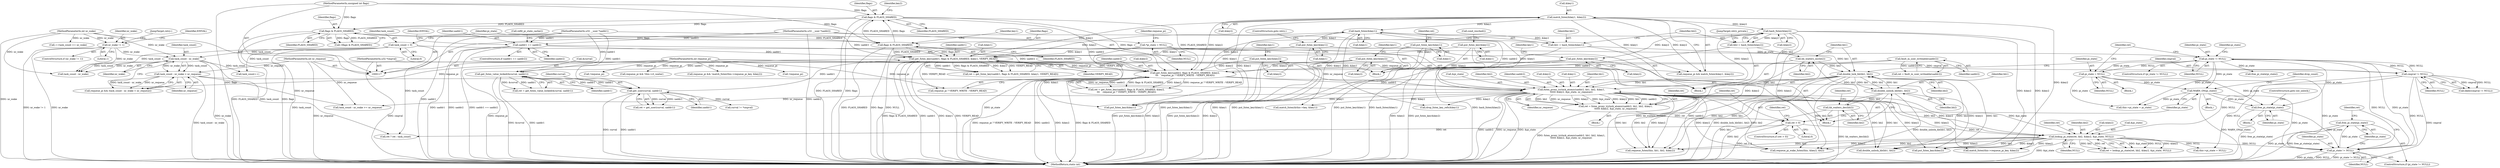 digraph "0_linux_e9c243a5a6de0be8e584c604d353412584b592f8@API" {
"1000545" [label="(Call,free_pi_state(pi_state))"];
"1000542" [label="(Call,pi_state != NULL)"];
"1000181" [label="(Call,pi_state = NULL)"];
"1000175" [label="(Call,pi_state != NULL)"];
"1000144" [label="(Call,*pi_state = NULL)"];
"1000251" [label="(Call,cmpval != NULL)"];
"1000123" [label="(MethodParameterIn,u32 *cmpval)"];
"1000330" [label="(Call,WARN_ON(pi_state))"];
"1000507" [label="(Call,free_pi_state(pi_state))"];
"1000338" [label="(Call,lookup_pi_state(ret, hb2, &key2, &pi_state, NULL))"];
"1000326" [label="(Call,ret > 0)"];
"1000312" [label="(Call,ret = futex_proxy_trylock_atomic(uaddr2, hb1, hb2, &key1,\n\t\t\t\t\t\t &key2, &pi_state, nr_requeue))"];
"1000314" [label="(Call,futex_proxy_trylock_atomic(uaddr2, hb1, hb2, &key1,\n\t\t\t\t\t\t &key2, &pi_state, nr_requeue))"];
"1000202" [label="(Call,get_futex_key(uaddr2, flags & FLAGS_SHARED, &key2,\n\t\t\t    requeue_pi ? VERIFY_WRITE : VERIFY_READ))"];
"1000155" [label="(Call,uaddr1 == uaddr2)"];
"1000118" [label="(MethodParameterIn,u32 __user *uaddr1)"];
"1000120" [label="(MethodParameterIn,u32 __user *uaddr2)"];
"1000365" [label="(Call,fault_in_user_writeable(uaddr2))"];
"1000204" [label="(Call,flags & FLAGS_SHARED)"];
"1000188" [label="(Call,flags & FLAGS_SHARED)"];
"1000281" [label="(Call,flags & FLAGS_SHARED)"];
"1000119" [label="(MethodParameterIn,unsigned int flags)"];
"1000285" [label="(Call,put_futex_key(&key2))"];
"1000240" [label="(Call,hash_futex(&key2))"];
"1000222" [label="(Call,match_futex(&key1, &key2))"];
"1000186" [label="(Call,get_futex_key(uaddr1, flags & FLAGS_SHARED, &key1, VERIFY_READ))"];
"1000273" [label="(Call,get_user(curval, uaddr1))"];
"1000258" [label="(Call,get_futex_value_locked(&curval, uaddr1))"];
"1000360" [label="(Call,put_futex_key(&key1))"];
"1000288" [label="(Call,put_futex_key(&key1))"];
"1000235" [label="(Call,hash_futex(&key1))"];
"1000381" [label="(Call,put_futex_key(&key1))"];
"1000378" [label="(Call,put_futex_key(&key2))"];
"1000357" [label="(Call,put_futex_key(&key2))"];
"1000124" [label="(MethodParameterIn,int requeue_pi)"];
"1000246" [label="(Call,double_lock_hb(hb1, hb2))"];
"1000266" [label="(Call,double_unlock_hb(hb1, hb2))"];
"1000233" [label="(Call,hb1 = hash_futex(&key1))"];
"1000244" [label="(Call,hb_waiters_inc(hb2))"];
"1000238" [label="(Call,hb2 = hash_futex(&key2))"];
"1000269" [label="(Call,hb_waiters_dec(hb2))"];
"1000306" [label="(Call,task_count - nr_wake < nr_requeue)"];
"1000307" [label="(Call,task_count - nr_wake)"];
"1000139" [label="(Call,task_count = 0)"];
"1000167" [label="(Call,nr_wake != 1)"];
"1000121" [label="(MethodParameterIn,int nr_wake)"];
"1000122" [label="(MethodParameterIn,int nr_requeue)"];
"1000251" [label="(Call,cmpval != NULL)"];
"1000509" [label="(ControlStructure,goto out_unlock;)"];
"1000258" [label="(Call,get_futex_value_locked(&curval, uaddr1))"];
"1000140" [label="(Identifier,task_count)"];
"1000537" [label="(Call,put_futex_key(&key1))"];
"1000172" [label="(Identifier,EINVAL)"];
"1000181" [label="(Call,pi_state = NULL)"];
"1000364" [label="(Identifier,ret)"];
"1000139" [label="(Call,task_count = 0)"];
"1000192" [label="(Identifier,key1)"];
"1000408" [label="(Call,requeue_pi && !this->rt_waiter)"];
"1000189" [label="(Identifier,flags)"];
"1000378" [label="(Call,put_futex_key(&key2))"];
"1000290" [label="(Identifier,key1)"];
"1000169" [label="(Literal,1)"];
"1000541" [label="(ControlStructure,if (pi_state != NULL))"];
"1000202" [label="(Call,get_futex_key(uaddr2, flags & FLAGS_SHARED, &key2,\n\t\t\t    requeue_pi ? VERIFY_WRITE : VERIFY_READ))"];
"1000174" [label="(ControlStructure,if (pi_state != NULL))"];
"1000121" [label="(MethodParameterIn,int nr_wake)"];
"1000340" [label="(Identifier,hb2)"];
"1000220" [label="(Call,requeue_pi && match_futex(&key1, &key2))"];
"1000122" [label="(MethodParameterIn,int nr_requeue)"];
"1000348" [label="(Block,)"];
"1000326" [label="(Call,ret > 0)"];
"1000269" [label="(Call,hb_waiters_dec(hb2))"];
"1000443" [label="(Call,requeue_pi && !match_futex(this->requeue_pi_key, &key2))"];
"1000124" [label="(MethodParameterIn,int requeue_pi)"];
"1000307" [label="(Call,task_count - nr_wake)"];
"1000313" [label="(Identifier,ret)"];
"1000316" [label="(Identifier,hb1)"];
"1000266" [label="(Call,double_unlock_hb(hb1, hb2))"];
"1000544" [label="(Identifier,NULL)"];
"1000250" [label="(Call,likely(cmpval != NULL))"];
"1000186" [label="(Call,get_futex_key(uaddr1, flags & FLAGS_SHARED, &key1, VERIFY_READ))"];
"1000182" [label="(Identifier,pi_state)"];
"1000162" [label="(Call,refill_pi_state_cache())"];
"1000209" [label="(Call,requeue_pi ? VERIFY_WRITE : VERIFY_READ)"];
"1000206" [label="(Identifier,FLAGS_SHARED)"];
"1000208" [label="(Identifier,key2)"];
"1000141" [label="(Literal,0)"];
"1000510" [label="(Call,requeue_futex(this, hb1, hb2, &key2))"];
"1000261" [label="(Identifier,uaddr1)"];
"1000252" [label="(Identifier,cmpval)"];
"1000244" [label="(Call,hb_waiters_inc(hb2))"];
"1000361" [label="(Call,&key1)"];
"1000363" [label="(Call,ret = fault_in_user_writeable(uaddr2))"];
"1000282" [label="(Identifier,flags)"];
"1000125" [label="(Block,)"];
"1000330" [label="(Call,WARN_ON(pi_state))"];
"1000291" [label="(ControlStructure,goto retry;)"];
"1000285" [label="(Call,put_futex_key(&key2))"];
"1000238" [label="(Call,hb2 = hash_futex(&key2))"];
"1000384" [label="(Call,cond_resched())"];
"1000271" [label="(Call,ret = get_user(curval, uaddr1))"];
"1000203" [label="(Identifier,uaddr2)"];
"1000223" [label="(Call,&key1)"];
"1000507" [label="(Call,free_pi_state(pi_state))"];
"1000338" [label="(Call,lookup_pi_state(ret, hb2, &key2, &pi_state, NULL))"];
"1000533" [label="(Call,put_futex_key(&key2))"];
"1000325" [label="(ControlStructure,if (ret > 0))"];
"1000322" [label="(Call,&pi_state)"];
"1000243" [label="(JumpTarget,retry_private:)"];
"1000365" [label="(Call,fault_in_user_writeable(uaddr2))"];
"1000331" [label="(Identifier,pi_state)"];
"1000501" [label="(Block,)"];
"1000286" [label="(Call,&key2)"];
"1000248" [label="(Identifier,hb2)"];
"1000358" [label="(Call,&key2)"];
"1000545" [label="(Call,free_pi_state(pi_state))"];
"1000160" [label="(Identifier,EINVAL)"];
"1000185" [label="(Identifier,ret)"];
"1000222" [label="(Call,match_futex(&key1, &key2))"];
"1000280" [label="(Call,!(flags & FLAGS_SHARED))"];
"1000247" [label="(Identifier,hb1)"];
"1000245" [label="(Identifier,hb2)"];
"1000293" [label="(Call,curval != *cmpval)"];
"1000502" [label="(Call,this->pi_state = NULL)"];
"1000166" [label="(ControlStructure,if (nr_wake != 1))"];
"1000253" [label="(Identifier,NULL)"];
"1000191" [label="(Call,&key1)"];
"1000379" [label="(Call,&key2)"];
"1000546" [label="(Identifier,pi_state)"];
"1000310" [label="(Identifier,nr_requeue)"];
"1000416" [label="(Call,!requeue_pi)"];
"1000383" [label="(Identifier,key1)"];
"1000333" [label="(Identifier,drop_count)"];
"1000360" [label="(Call,put_futex_key(&key1))"];
"1000552" [label="(MethodReturn,static int)"];
"1000177" [label="(Identifier,NULL)"];
"1000317" [label="(Identifier,hb2)"];
"1000306" [label="(Call,task_count - nr_wake < nr_requeue)"];
"1000341" [label="(Call,&key2)"];
"1000236" [label="(Call,&key1)"];
"1000270" [label="(Identifier,hb2)"];
"1000432" [label="(Call,++task_count <= nr_wake)"];
"1000466" [label="(Call,this->pi_state = pi_state)"];
"1000167" [label="(Call,nr_wake != 1)"];
"1000190" [label="(Identifier,FLAGS_SHARED)"];
"1000390" [label="(Call,task_count - nr_wake >= nr_requeue)"];
"1000265" [label="(Block,)"];
"1000382" [label="(Call,&key1)"];
"1000187" [label="(Identifier,uaddr1)"];
"1000508" [label="(Identifier,pi_state)"];
"1000183" [label="(Identifier,NULL)"];
"1000188" [label="(Call,flags & FLAGS_SHARED)"];
"1000283" [label="(Identifier,FLAGS_SHARED)"];
"1000152" [label="(Identifier,requeue_pi)"];
"1000204" [label="(Call,flags & FLAGS_SHARED)"];
"1000146" [label="(Identifier,NULL)"];
"1000328" [label="(Literal,0)"];
"1000256" [label="(Call,ret = get_futex_value_locked(&curval, uaddr1))"];
"1000436" [label="(Call,!requeue_pi)"];
"1000156" [label="(Identifier,uaddr1)"];
"1000118" [label="(MethodParameterIn,u32 __user *uaddr1)"];
"1000289" [label="(Call,&key1)"];
"1000357" [label="(Call,put_futex_key(&key2))"];
"1000175" [label="(Call,pi_state != NULL)"];
"1000235" [label="(Call,hash_futex(&key1))"];
"1000490" [label="(Call,requeue_pi_wake_futex(this, &key2, hb2))"];
"1000542" [label="(Call,pi_state != NULL)"];
"1000543" [label="(Identifier,pi_state)"];
"1000234" [label="(Identifier,hb1)"];
"1000178" [label="(Block,)"];
"1000207" [label="(Call,&key2)"];
"1000345" [label="(Identifier,NULL)"];
"1000157" [label="(Identifier,uaddr2)"];
"1000334" [label="(Call,task_count++)"];
"1000120" [label="(MethodParameterIn,u32 __user *uaddr2)"];
"1000205" [label="(Identifier,flags)"];
"1000519" [label="(Call,double_unlock_hb(hb1, hb2))"];
"1000381" [label="(Call,put_futex_key(&key1))"];
"1000343" [label="(Call,&pi_state)"];
"1000529" [label="(Call,drop_futex_key_refs(&key1))"];
"1000548" [label="(Call,ret ? ret : task_count)"];
"1000184" [label="(Call,ret = get_futex_key(uaddr1, flags & FLAGS_SHARED, &key1, VERIFY_READ))"];
"1000324" [label="(Identifier,nr_requeue)"];
"1000339" [label="(Identifier,ret)"];
"1000246" [label="(Call,double_lock_hb(hb1, hb2))"];
"1000154" [label="(ControlStructure,if (uaddr1 == uaddr2))"];
"1000233" [label="(Call,hb1 = hash_futex(&key1))"];
"1000267" [label="(Identifier,hb1)"];
"1000155" [label="(Call,uaddr1 == uaddr2)"];
"1000273" [label="(Call,get_user(curval, uaddr1))"];
"1000549" [label="(Identifier,ret)"];
"1000311" [label="(Block,)"];
"1000312" [label="(Call,ret = futex_proxy_trylock_atomic(uaddr2, hb1, hb2, &key1,\n\t\t\t\t\t\t &key2, &pi_state, nr_requeue))"];
"1000315" [label="(Identifier,uaddr2)"];
"1000179" [label="(Call,free_pi_state(pi_state))"];
"1000145" [label="(Identifier,pi_state)"];
"1000320" [label="(Call,&key2)"];
"1000366" [label="(Identifier,uaddr2)"];
"1000240" [label="(Call,hash_futex(&key2))"];
"1000288" [label="(Call,put_futex_key(&key1))"];
"1000119" [label="(MethodParameterIn,unsigned int flags)"];
"1000318" [label="(Call,&key1)"];
"1000144" [label="(Call,*pi_state = NULL)"];
"1000168" [label="(Identifier,nr_wake)"];
"1000304" [label="(Call,requeue_pi && (task_count - nr_wake < nr_requeue))"];
"1000268" [label="(Identifier,hb2)"];
"1000275" [label="(Identifier,uaddr1)"];
"1000176" [label="(Identifier,pi_state)"];
"1000347" [label="(Identifier,ret)"];
"1000272" [label="(Identifier,ret)"];
"1000329" [label="(Block,)"];
"1000259" [label="(Call,&curval)"];
"1000173" [label="(JumpTarget,retry:)"];
"1000398" [label="(Call,match_futex(&this->key, &key1))"];
"1000336" [label="(Call,ret = lookup_pi_state(ret, hb2, &key2, &pi_state, NULL))"];
"1000225" [label="(Call,&key2)"];
"1000281" [label="(Call,flags & FLAGS_SHARED)"];
"1000241" [label="(Call,&key2)"];
"1000309" [label="(Identifier,nr_wake)"];
"1000200" [label="(Call,ret = get_futex_key(uaddr2, flags & FLAGS_SHARED, &key2,\n\t\t\t    requeue_pi ? VERIFY_WRITE : VERIFY_READ))"];
"1000391" [label="(Call,task_count - nr_wake)"];
"1000239" [label="(Identifier,hb2)"];
"1000446" [label="(Call,match_futex(this->requeue_pi_key, &key2))"];
"1000314" [label="(Call,futex_proxy_trylock_atomic(uaddr2, hb1, hb2, &key1,\n\t\t\t\t\t\t &key2, &pi_state, nr_requeue))"];
"1000123" [label="(MethodParameterIn,u32 *cmpval)"];
"1000180" [label="(Identifier,pi_state)"];
"1000362" [label="(Identifier,key1)"];
"1000193" [label="(Identifier,VERIFY_READ)"];
"1000308" [label="(Identifier,task_count)"];
"1000327" [label="(Identifier,ret)"];
"1000274" [label="(Identifier,curval)"];
"1000545" -> "1000541"  [label="AST: "];
"1000545" -> "1000546"  [label="CFG: "];
"1000546" -> "1000545"  [label="AST: "];
"1000549" -> "1000545"  [label="CFG: "];
"1000545" -> "1000552"  [label="DDG: pi_state"];
"1000545" -> "1000552"  [label="DDG: free_pi_state(pi_state)"];
"1000542" -> "1000545"  [label="DDG: pi_state"];
"1000542" -> "1000541"  [label="AST: "];
"1000542" -> "1000544"  [label="CFG: "];
"1000543" -> "1000542"  [label="AST: "];
"1000544" -> "1000542"  [label="AST: "];
"1000546" -> "1000542"  [label="CFG: "];
"1000549" -> "1000542"  [label="CFG: "];
"1000542" -> "1000552"  [label="DDG: pi_state != NULL"];
"1000542" -> "1000552"  [label="DDG: pi_state"];
"1000542" -> "1000552"  [label="DDG: NULL"];
"1000181" -> "1000542"  [label="DDG: pi_state"];
"1000330" -> "1000542"  [label="DDG: pi_state"];
"1000175" -> "1000542"  [label="DDG: pi_state"];
"1000175" -> "1000542"  [label="DDG: NULL"];
"1000507" -> "1000542"  [label="DDG: pi_state"];
"1000251" -> "1000542"  [label="DDG: NULL"];
"1000338" -> "1000542"  [label="DDG: NULL"];
"1000181" -> "1000178"  [label="AST: "];
"1000181" -> "1000183"  [label="CFG: "];
"1000182" -> "1000181"  [label="AST: "];
"1000183" -> "1000181"  [label="AST: "];
"1000185" -> "1000181"  [label="CFG: "];
"1000181" -> "1000175"  [label="DDG: pi_state"];
"1000175" -> "1000181"  [label="DDG: NULL"];
"1000181" -> "1000330"  [label="DDG: pi_state"];
"1000181" -> "1000466"  [label="DDG: pi_state"];
"1000181" -> "1000507"  [label="DDG: pi_state"];
"1000175" -> "1000174"  [label="AST: "];
"1000175" -> "1000177"  [label="CFG: "];
"1000176" -> "1000175"  [label="AST: "];
"1000177" -> "1000175"  [label="AST: "];
"1000180" -> "1000175"  [label="CFG: "];
"1000185" -> "1000175"  [label="CFG: "];
"1000144" -> "1000175"  [label="DDG: pi_state"];
"1000251" -> "1000175"  [label="DDG: NULL"];
"1000175" -> "1000179"  [label="DDG: pi_state"];
"1000175" -> "1000251"  [label="DDG: NULL"];
"1000175" -> "1000330"  [label="DDG: pi_state"];
"1000175" -> "1000466"  [label="DDG: pi_state"];
"1000175" -> "1000507"  [label="DDG: pi_state"];
"1000144" -> "1000125"  [label="AST: "];
"1000144" -> "1000146"  [label="CFG: "];
"1000145" -> "1000144"  [label="AST: "];
"1000146" -> "1000144"  [label="AST: "];
"1000152" -> "1000144"  [label="CFG: "];
"1000144" -> "1000552"  [label="DDG: pi_state"];
"1000144" -> "1000552"  [label="DDG: NULL"];
"1000251" -> "1000250"  [label="AST: "];
"1000251" -> "1000253"  [label="CFG: "];
"1000252" -> "1000251"  [label="AST: "];
"1000253" -> "1000251"  [label="AST: "];
"1000250" -> "1000251"  [label="CFG: "];
"1000251" -> "1000552"  [label="DDG: cmpval"];
"1000251" -> "1000250"  [label="DDG: cmpval"];
"1000251" -> "1000250"  [label="DDG: NULL"];
"1000123" -> "1000251"  [label="DDG: cmpval"];
"1000251" -> "1000338"  [label="DDG: NULL"];
"1000251" -> "1000502"  [label="DDG: NULL"];
"1000123" -> "1000117"  [label="AST: "];
"1000123" -> "1000552"  [label="DDG: cmpval"];
"1000330" -> "1000329"  [label="AST: "];
"1000330" -> "1000331"  [label="CFG: "];
"1000331" -> "1000330"  [label="AST: "];
"1000333" -> "1000330"  [label="CFG: "];
"1000330" -> "1000552"  [label="DDG: WARN_ON(pi_state)"];
"1000330" -> "1000466"  [label="DDG: pi_state"];
"1000330" -> "1000507"  [label="DDG: pi_state"];
"1000507" -> "1000501"  [label="AST: "];
"1000507" -> "1000508"  [label="CFG: "];
"1000508" -> "1000507"  [label="AST: "];
"1000509" -> "1000507"  [label="CFG: "];
"1000507" -> "1000552"  [label="DDG: free_pi_state(pi_state)"];
"1000338" -> "1000336"  [label="AST: "];
"1000338" -> "1000345"  [label="CFG: "];
"1000339" -> "1000338"  [label="AST: "];
"1000340" -> "1000338"  [label="AST: "];
"1000341" -> "1000338"  [label="AST: "];
"1000343" -> "1000338"  [label="AST: "];
"1000345" -> "1000338"  [label="AST: "];
"1000336" -> "1000338"  [label="CFG: "];
"1000338" -> "1000552"  [label="DDG: &pi_state"];
"1000338" -> "1000336"  [label="DDG: &pi_state"];
"1000338" -> "1000336"  [label="DDG: NULL"];
"1000338" -> "1000336"  [label="DDG: &key2"];
"1000338" -> "1000336"  [label="DDG: hb2"];
"1000338" -> "1000336"  [label="DDG: ret"];
"1000326" -> "1000338"  [label="DDG: ret"];
"1000314" -> "1000338"  [label="DDG: hb2"];
"1000314" -> "1000338"  [label="DDG: &key2"];
"1000314" -> "1000338"  [label="DDG: &pi_state"];
"1000338" -> "1000446"  [label="DDG: &key2"];
"1000338" -> "1000490"  [label="DDG: &key2"];
"1000338" -> "1000490"  [label="DDG: hb2"];
"1000338" -> "1000502"  [label="DDG: NULL"];
"1000338" -> "1000510"  [label="DDG: hb2"];
"1000338" -> "1000510"  [label="DDG: &key2"];
"1000338" -> "1000519"  [label="DDG: hb2"];
"1000338" -> "1000533"  [label="DDG: &key2"];
"1000326" -> "1000325"  [label="AST: "];
"1000326" -> "1000328"  [label="CFG: "];
"1000327" -> "1000326"  [label="AST: "];
"1000328" -> "1000326"  [label="AST: "];
"1000331" -> "1000326"  [label="CFG: "];
"1000347" -> "1000326"  [label="CFG: "];
"1000326" -> "1000552"  [label="DDG: ret > 0"];
"1000312" -> "1000326"  [label="DDG: ret"];
"1000326" -> "1000548"  [label="DDG: ret"];
"1000312" -> "1000311"  [label="AST: "];
"1000312" -> "1000314"  [label="CFG: "];
"1000313" -> "1000312"  [label="AST: "];
"1000314" -> "1000312"  [label="AST: "];
"1000327" -> "1000312"  [label="CFG: "];
"1000312" -> "1000552"  [label="DDG: futex_proxy_trylock_atomic(uaddr2, hb1, hb2, &key1,\n\t\t\t\t\t\t &key2, &pi_state, nr_requeue)"];
"1000314" -> "1000312"  [label="DDG: hb2"];
"1000314" -> "1000312"  [label="DDG: nr_requeue"];
"1000314" -> "1000312"  [label="DDG: &key1"];
"1000314" -> "1000312"  [label="DDG: &pi_state"];
"1000314" -> "1000312"  [label="DDG: &key2"];
"1000314" -> "1000312"  [label="DDG: hb1"];
"1000314" -> "1000312"  [label="DDG: uaddr2"];
"1000314" -> "1000324"  [label="CFG: "];
"1000315" -> "1000314"  [label="AST: "];
"1000316" -> "1000314"  [label="AST: "];
"1000317" -> "1000314"  [label="AST: "];
"1000318" -> "1000314"  [label="AST: "];
"1000320" -> "1000314"  [label="AST: "];
"1000322" -> "1000314"  [label="AST: "];
"1000324" -> "1000314"  [label="AST: "];
"1000314" -> "1000552"  [label="DDG: uaddr2"];
"1000314" -> "1000552"  [label="DDG: nr_requeue"];
"1000314" -> "1000552"  [label="DDG: &pi_state"];
"1000202" -> "1000314"  [label="DDG: uaddr2"];
"1000120" -> "1000314"  [label="DDG: uaddr2"];
"1000246" -> "1000314"  [label="DDG: hb1"];
"1000246" -> "1000314"  [label="DDG: hb2"];
"1000235" -> "1000314"  [label="DDG: &key1"];
"1000240" -> "1000314"  [label="DDG: &key2"];
"1000306" -> "1000314"  [label="DDG: nr_requeue"];
"1000122" -> "1000314"  [label="DDG: nr_requeue"];
"1000314" -> "1000390"  [label="DDG: nr_requeue"];
"1000314" -> "1000398"  [label="DDG: &key1"];
"1000314" -> "1000446"  [label="DDG: &key2"];
"1000314" -> "1000490"  [label="DDG: &key2"];
"1000314" -> "1000490"  [label="DDG: hb2"];
"1000314" -> "1000510"  [label="DDG: hb1"];
"1000314" -> "1000510"  [label="DDG: hb2"];
"1000314" -> "1000510"  [label="DDG: &key2"];
"1000314" -> "1000519"  [label="DDG: hb1"];
"1000314" -> "1000519"  [label="DDG: hb2"];
"1000314" -> "1000529"  [label="DDG: &key1"];
"1000314" -> "1000533"  [label="DDG: &key2"];
"1000314" -> "1000537"  [label="DDG: &key1"];
"1000202" -> "1000200"  [label="AST: "];
"1000202" -> "1000209"  [label="CFG: "];
"1000203" -> "1000202"  [label="AST: "];
"1000204" -> "1000202"  [label="AST: "];
"1000207" -> "1000202"  [label="AST: "];
"1000209" -> "1000202"  [label="AST: "];
"1000200" -> "1000202"  [label="CFG: "];
"1000202" -> "1000552"  [label="DDG: requeue_pi ? VERIFY_WRITE : VERIFY_READ"];
"1000202" -> "1000552"  [label="DDG: uaddr2"];
"1000202" -> "1000552"  [label="DDG: &key2"];
"1000202" -> "1000552"  [label="DDG: flags & FLAGS_SHARED"];
"1000202" -> "1000200"  [label="DDG: uaddr2"];
"1000202" -> "1000200"  [label="DDG: flags & FLAGS_SHARED"];
"1000202" -> "1000200"  [label="DDG: &key2"];
"1000202" -> "1000200"  [label="DDG: requeue_pi ? VERIFY_WRITE : VERIFY_READ"];
"1000155" -> "1000202"  [label="DDG: uaddr2"];
"1000365" -> "1000202"  [label="DDG: uaddr2"];
"1000120" -> "1000202"  [label="DDG: uaddr2"];
"1000204" -> "1000202"  [label="DDG: flags"];
"1000204" -> "1000202"  [label="DDG: FLAGS_SHARED"];
"1000285" -> "1000202"  [label="DDG: &key2"];
"1000378" -> "1000202"  [label="DDG: &key2"];
"1000357" -> "1000202"  [label="DDG: &key2"];
"1000124" -> "1000202"  [label="DDG: requeue_pi"];
"1000186" -> "1000202"  [label="DDG: VERIFY_READ"];
"1000202" -> "1000222"  [label="DDG: &key2"];
"1000202" -> "1000240"  [label="DDG: &key2"];
"1000202" -> "1000533"  [label="DDG: &key2"];
"1000155" -> "1000154"  [label="AST: "];
"1000155" -> "1000157"  [label="CFG: "];
"1000156" -> "1000155"  [label="AST: "];
"1000157" -> "1000155"  [label="AST: "];
"1000160" -> "1000155"  [label="CFG: "];
"1000162" -> "1000155"  [label="CFG: "];
"1000155" -> "1000552"  [label="DDG: uaddr2"];
"1000155" -> "1000552"  [label="DDG: uaddr1 == uaddr2"];
"1000155" -> "1000552"  [label="DDG: uaddr1"];
"1000118" -> "1000155"  [label="DDG: uaddr1"];
"1000120" -> "1000155"  [label="DDG: uaddr2"];
"1000155" -> "1000186"  [label="DDG: uaddr1"];
"1000118" -> "1000117"  [label="AST: "];
"1000118" -> "1000552"  [label="DDG: uaddr1"];
"1000118" -> "1000186"  [label="DDG: uaddr1"];
"1000118" -> "1000258"  [label="DDG: uaddr1"];
"1000118" -> "1000273"  [label="DDG: uaddr1"];
"1000120" -> "1000117"  [label="AST: "];
"1000120" -> "1000552"  [label="DDG: uaddr2"];
"1000365" -> "1000363"  [label="AST: "];
"1000365" -> "1000366"  [label="CFG: "];
"1000366" -> "1000365"  [label="AST: "];
"1000363" -> "1000365"  [label="CFG: "];
"1000365" -> "1000552"  [label="DDG: uaddr2"];
"1000365" -> "1000363"  [label="DDG: uaddr2"];
"1000204" -> "1000206"  [label="CFG: "];
"1000205" -> "1000204"  [label="AST: "];
"1000206" -> "1000204"  [label="AST: "];
"1000208" -> "1000204"  [label="CFG: "];
"1000204" -> "1000552"  [label="DDG: FLAGS_SHARED"];
"1000204" -> "1000552"  [label="DDG: flags"];
"1000188" -> "1000204"  [label="DDG: flags"];
"1000188" -> "1000204"  [label="DDG: FLAGS_SHARED"];
"1000119" -> "1000204"  [label="DDG: flags"];
"1000204" -> "1000281"  [label="DDG: flags"];
"1000204" -> "1000281"  [label="DDG: FLAGS_SHARED"];
"1000188" -> "1000186"  [label="AST: "];
"1000188" -> "1000190"  [label="CFG: "];
"1000189" -> "1000188"  [label="AST: "];
"1000190" -> "1000188"  [label="AST: "];
"1000192" -> "1000188"  [label="CFG: "];
"1000188" -> "1000552"  [label="DDG: FLAGS_SHARED"];
"1000188" -> "1000552"  [label="DDG: flags"];
"1000188" -> "1000186"  [label="DDG: flags"];
"1000188" -> "1000186"  [label="DDG: FLAGS_SHARED"];
"1000281" -> "1000188"  [label="DDG: flags"];
"1000281" -> "1000188"  [label="DDG: FLAGS_SHARED"];
"1000119" -> "1000188"  [label="DDG: flags"];
"1000281" -> "1000280"  [label="AST: "];
"1000281" -> "1000283"  [label="CFG: "];
"1000282" -> "1000281"  [label="AST: "];
"1000283" -> "1000281"  [label="AST: "];
"1000280" -> "1000281"  [label="CFG: "];
"1000281" -> "1000552"  [label="DDG: flags"];
"1000281" -> "1000552"  [label="DDG: FLAGS_SHARED"];
"1000281" -> "1000280"  [label="DDG: flags"];
"1000281" -> "1000280"  [label="DDG: FLAGS_SHARED"];
"1000119" -> "1000281"  [label="DDG: flags"];
"1000119" -> "1000117"  [label="AST: "];
"1000119" -> "1000552"  [label="DDG: flags"];
"1000285" -> "1000265"  [label="AST: "];
"1000285" -> "1000286"  [label="CFG: "];
"1000286" -> "1000285"  [label="AST: "];
"1000290" -> "1000285"  [label="CFG: "];
"1000285" -> "1000552"  [label="DDG: &key2"];
"1000285" -> "1000552"  [label="DDG: put_futex_key(&key2)"];
"1000240" -> "1000285"  [label="DDG: &key2"];
"1000240" -> "1000238"  [label="AST: "];
"1000240" -> "1000241"  [label="CFG: "];
"1000241" -> "1000240"  [label="AST: "];
"1000238" -> "1000240"  [label="CFG: "];
"1000240" -> "1000238"  [label="DDG: &key2"];
"1000222" -> "1000240"  [label="DDG: &key2"];
"1000240" -> "1000446"  [label="DDG: &key2"];
"1000240" -> "1000490"  [label="DDG: &key2"];
"1000240" -> "1000510"  [label="DDG: &key2"];
"1000240" -> "1000533"  [label="DDG: &key2"];
"1000222" -> "1000220"  [label="AST: "];
"1000222" -> "1000225"  [label="CFG: "];
"1000223" -> "1000222"  [label="AST: "];
"1000225" -> "1000222"  [label="AST: "];
"1000220" -> "1000222"  [label="CFG: "];
"1000222" -> "1000220"  [label="DDG: &key1"];
"1000222" -> "1000220"  [label="DDG: &key2"];
"1000186" -> "1000222"  [label="DDG: &key1"];
"1000222" -> "1000235"  [label="DDG: &key1"];
"1000222" -> "1000533"  [label="DDG: &key2"];
"1000222" -> "1000537"  [label="DDG: &key1"];
"1000186" -> "1000184"  [label="AST: "];
"1000186" -> "1000193"  [label="CFG: "];
"1000187" -> "1000186"  [label="AST: "];
"1000191" -> "1000186"  [label="AST: "];
"1000193" -> "1000186"  [label="AST: "];
"1000184" -> "1000186"  [label="CFG: "];
"1000186" -> "1000552"  [label="DDG: flags & FLAGS_SHARED"];
"1000186" -> "1000552"  [label="DDG: uaddr1"];
"1000186" -> "1000552"  [label="DDG: &key1"];
"1000186" -> "1000552"  [label="DDG: VERIFY_READ"];
"1000186" -> "1000184"  [label="DDG: uaddr1"];
"1000186" -> "1000184"  [label="DDG: flags & FLAGS_SHARED"];
"1000186" -> "1000184"  [label="DDG: &key1"];
"1000186" -> "1000184"  [label="DDG: VERIFY_READ"];
"1000273" -> "1000186"  [label="DDG: uaddr1"];
"1000360" -> "1000186"  [label="DDG: &key1"];
"1000288" -> "1000186"  [label="DDG: &key1"];
"1000381" -> "1000186"  [label="DDG: &key1"];
"1000186" -> "1000209"  [label="DDG: VERIFY_READ"];
"1000186" -> "1000235"  [label="DDG: &key1"];
"1000186" -> "1000258"  [label="DDG: uaddr1"];
"1000186" -> "1000537"  [label="DDG: &key1"];
"1000273" -> "1000271"  [label="AST: "];
"1000273" -> "1000275"  [label="CFG: "];
"1000274" -> "1000273"  [label="AST: "];
"1000275" -> "1000273"  [label="AST: "];
"1000271" -> "1000273"  [label="CFG: "];
"1000273" -> "1000552"  [label="DDG: uaddr1"];
"1000273" -> "1000552"  [label="DDG: curval"];
"1000273" -> "1000258"  [label="DDG: uaddr1"];
"1000273" -> "1000271"  [label="DDG: curval"];
"1000273" -> "1000271"  [label="DDG: uaddr1"];
"1000258" -> "1000273"  [label="DDG: uaddr1"];
"1000273" -> "1000293"  [label="DDG: curval"];
"1000258" -> "1000256"  [label="AST: "];
"1000258" -> "1000261"  [label="CFG: "];
"1000259" -> "1000258"  [label="AST: "];
"1000261" -> "1000258"  [label="AST: "];
"1000256" -> "1000258"  [label="CFG: "];
"1000258" -> "1000552"  [label="DDG: &curval"];
"1000258" -> "1000552"  [label="DDG: uaddr1"];
"1000258" -> "1000256"  [label="DDG: &curval"];
"1000258" -> "1000256"  [label="DDG: uaddr1"];
"1000360" -> "1000348"  [label="AST: "];
"1000360" -> "1000361"  [label="CFG: "];
"1000361" -> "1000360"  [label="AST: "];
"1000364" -> "1000360"  [label="CFG: "];
"1000360" -> "1000552"  [label="DDG: &key1"];
"1000360" -> "1000552"  [label="DDG: put_futex_key(&key1)"];
"1000288" -> "1000265"  [label="AST: "];
"1000288" -> "1000289"  [label="CFG: "];
"1000289" -> "1000288"  [label="AST: "];
"1000291" -> "1000288"  [label="CFG: "];
"1000288" -> "1000552"  [label="DDG: put_futex_key(&key1)"];
"1000235" -> "1000288"  [label="DDG: &key1"];
"1000235" -> "1000233"  [label="AST: "];
"1000235" -> "1000236"  [label="CFG: "];
"1000236" -> "1000235"  [label="AST: "];
"1000233" -> "1000235"  [label="CFG: "];
"1000235" -> "1000233"  [label="DDG: &key1"];
"1000235" -> "1000398"  [label="DDG: &key1"];
"1000235" -> "1000529"  [label="DDG: &key1"];
"1000235" -> "1000537"  [label="DDG: &key1"];
"1000381" -> "1000348"  [label="AST: "];
"1000381" -> "1000382"  [label="CFG: "];
"1000382" -> "1000381"  [label="AST: "];
"1000384" -> "1000381"  [label="CFG: "];
"1000381" -> "1000552"  [label="DDG: put_futex_key(&key1)"];
"1000378" -> "1000348"  [label="AST: "];
"1000378" -> "1000379"  [label="CFG: "];
"1000379" -> "1000378"  [label="AST: "];
"1000383" -> "1000378"  [label="CFG: "];
"1000378" -> "1000552"  [label="DDG: &key2"];
"1000378" -> "1000552"  [label="DDG: put_futex_key(&key2)"];
"1000357" -> "1000348"  [label="AST: "];
"1000357" -> "1000358"  [label="CFG: "];
"1000358" -> "1000357"  [label="AST: "];
"1000362" -> "1000357"  [label="CFG: "];
"1000357" -> "1000552"  [label="DDG: put_futex_key(&key2)"];
"1000357" -> "1000552"  [label="DDG: &key2"];
"1000124" -> "1000117"  [label="AST: "];
"1000124" -> "1000552"  [label="DDG: requeue_pi"];
"1000124" -> "1000209"  [label="DDG: requeue_pi"];
"1000124" -> "1000220"  [label="DDG: requeue_pi"];
"1000124" -> "1000304"  [label="DDG: requeue_pi"];
"1000124" -> "1000408"  [label="DDG: requeue_pi"];
"1000124" -> "1000416"  [label="DDG: requeue_pi"];
"1000124" -> "1000436"  [label="DDG: requeue_pi"];
"1000124" -> "1000443"  [label="DDG: requeue_pi"];
"1000246" -> "1000125"  [label="AST: "];
"1000246" -> "1000248"  [label="CFG: "];
"1000247" -> "1000246"  [label="AST: "];
"1000248" -> "1000246"  [label="AST: "];
"1000252" -> "1000246"  [label="CFG: "];
"1000246" -> "1000552"  [label="DDG: double_lock_hb(hb1, hb2)"];
"1000266" -> "1000246"  [label="DDG: hb1"];
"1000233" -> "1000246"  [label="DDG: hb1"];
"1000244" -> "1000246"  [label="DDG: hb2"];
"1000246" -> "1000266"  [label="DDG: hb1"];
"1000246" -> "1000266"  [label="DDG: hb2"];
"1000246" -> "1000490"  [label="DDG: hb2"];
"1000246" -> "1000510"  [label="DDG: hb1"];
"1000246" -> "1000510"  [label="DDG: hb2"];
"1000246" -> "1000519"  [label="DDG: hb1"];
"1000246" -> "1000519"  [label="DDG: hb2"];
"1000266" -> "1000265"  [label="AST: "];
"1000266" -> "1000268"  [label="CFG: "];
"1000267" -> "1000266"  [label="AST: "];
"1000268" -> "1000266"  [label="AST: "];
"1000270" -> "1000266"  [label="CFG: "];
"1000266" -> "1000552"  [label="DDG: hb1"];
"1000266" -> "1000552"  [label="DDG: double_unlock_hb(hb1, hb2)"];
"1000266" -> "1000269"  [label="DDG: hb2"];
"1000233" -> "1000125"  [label="AST: "];
"1000234" -> "1000233"  [label="AST: "];
"1000239" -> "1000233"  [label="CFG: "];
"1000233" -> "1000552"  [label="DDG: hash_futex(&key1)"];
"1000244" -> "1000125"  [label="AST: "];
"1000244" -> "1000245"  [label="CFG: "];
"1000245" -> "1000244"  [label="AST: "];
"1000247" -> "1000244"  [label="CFG: "];
"1000244" -> "1000552"  [label="DDG: hb_waiters_inc(hb2)"];
"1000238" -> "1000244"  [label="DDG: hb2"];
"1000269" -> "1000244"  [label="DDG: hb2"];
"1000238" -> "1000125"  [label="AST: "];
"1000239" -> "1000238"  [label="AST: "];
"1000243" -> "1000238"  [label="CFG: "];
"1000238" -> "1000552"  [label="DDG: hash_futex(&key2)"];
"1000269" -> "1000265"  [label="AST: "];
"1000269" -> "1000270"  [label="CFG: "];
"1000270" -> "1000269"  [label="AST: "];
"1000272" -> "1000269"  [label="CFG: "];
"1000269" -> "1000552"  [label="DDG: hb_waiters_dec(hb2)"];
"1000269" -> "1000552"  [label="DDG: hb2"];
"1000306" -> "1000304"  [label="AST: "];
"1000306" -> "1000310"  [label="CFG: "];
"1000307" -> "1000306"  [label="AST: "];
"1000310" -> "1000306"  [label="AST: "];
"1000304" -> "1000306"  [label="CFG: "];
"1000306" -> "1000552"  [label="DDG: task_count - nr_wake"];
"1000306" -> "1000304"  [label="DDG: task_count - nr_wake"];
"1000306" -> "1000304"  [label="DDG: nr_requeue"];
"1000307" -> "1000306"  [label="DDG: task_count"];
"1000307" -> "1000306"  [label="DDG: nr_wake"];
"1000122" -> "1000306"  [label="DDG: nr_requeue"];
"1000306" -> "1000390"  [label="DDG: nr_requeue"];
"1000307" -> "1000309"  [label="CFG: "];
"1000308" -> "1000307"  [label="AST: "];
"1000309" -> "1000307"  [label="AST: "];
"1000310" -> "1000307"  [label="CFG: "];
"1000307" -> "1000552"  [label="DDG: nr_wake"];
"1000139" -> "1000307"  [label="DDG: task_count"];
"1000167" -> "1000307"  [label="DDG: nr_wake"];
"1000121" -> "1000307"  [label="DDG: nr_wake"];
"1000307" -> "1000334"  [label="DDG: task_count"];
"1000307" -> "1000391"  [label="DDG: task_count"];
"1000307" -> "1000391"  [label="DDG: nr_wake"];
"1000307" -> "1000548"  [label="DDG: task_count"];
"1000139" -> "1000125"  [label="AST: "];
"1000139" -> "1000141"  [label="CFG: "];
"1000140" -> "1000139"  [label="AST: "];
"1000141" -> "1000139"  [label="AST: "];
"1000145" -> "1000139"  [label="CFG: "];
"1000139" -> "1000552"  [label="DDG: task_count"];
"1000139" -> "1000334"  [label="DDG: task_count"];
"1000139" -> "1000391"  [label="DDG: task_count"];
"1000139" -> "1000548"  [label="DDG: task_count"];
"1000167" -> "1000166"  [label="AST: "];
"1000167" -> "1000169"  [label="CFG: "];
"1000168" -> "1000167"  [label="AST: "];
"1000169" -> "1000167"  [label="AST: "];
"1000172" -> "1000167"  [label="CFG: "];
"1000173" -> "1000167"  [label="CFG: "];
"1000167" -> "1000552"  [label="DDG: nr_wake"];
"1000167" -> "1000552"  [label="DDG: nr_wake != 1"];
"1000121" -> "1000167"  [label="DDG: nr_wake"];
"1000167" -> "1000391"  [label="DDG: nr_wake"];
"1000121" -> "1000117"  [label="AST: "];
"1000121" -> "1000552"  [label="DDG: nr_wake"];
"1000121" -> "1000391"  [label="DDG: nr_wake"];
"1000121" -> "1000432"  [label="DDG: nr_wake"];
"1000122" -> "1000117"  [label="AST: "];
"1000122" -> "1000552"  [label="DDG: nr_requeue"];
"1000122" -> "1000390"  [label="DDG: nr_requeue"];
}
